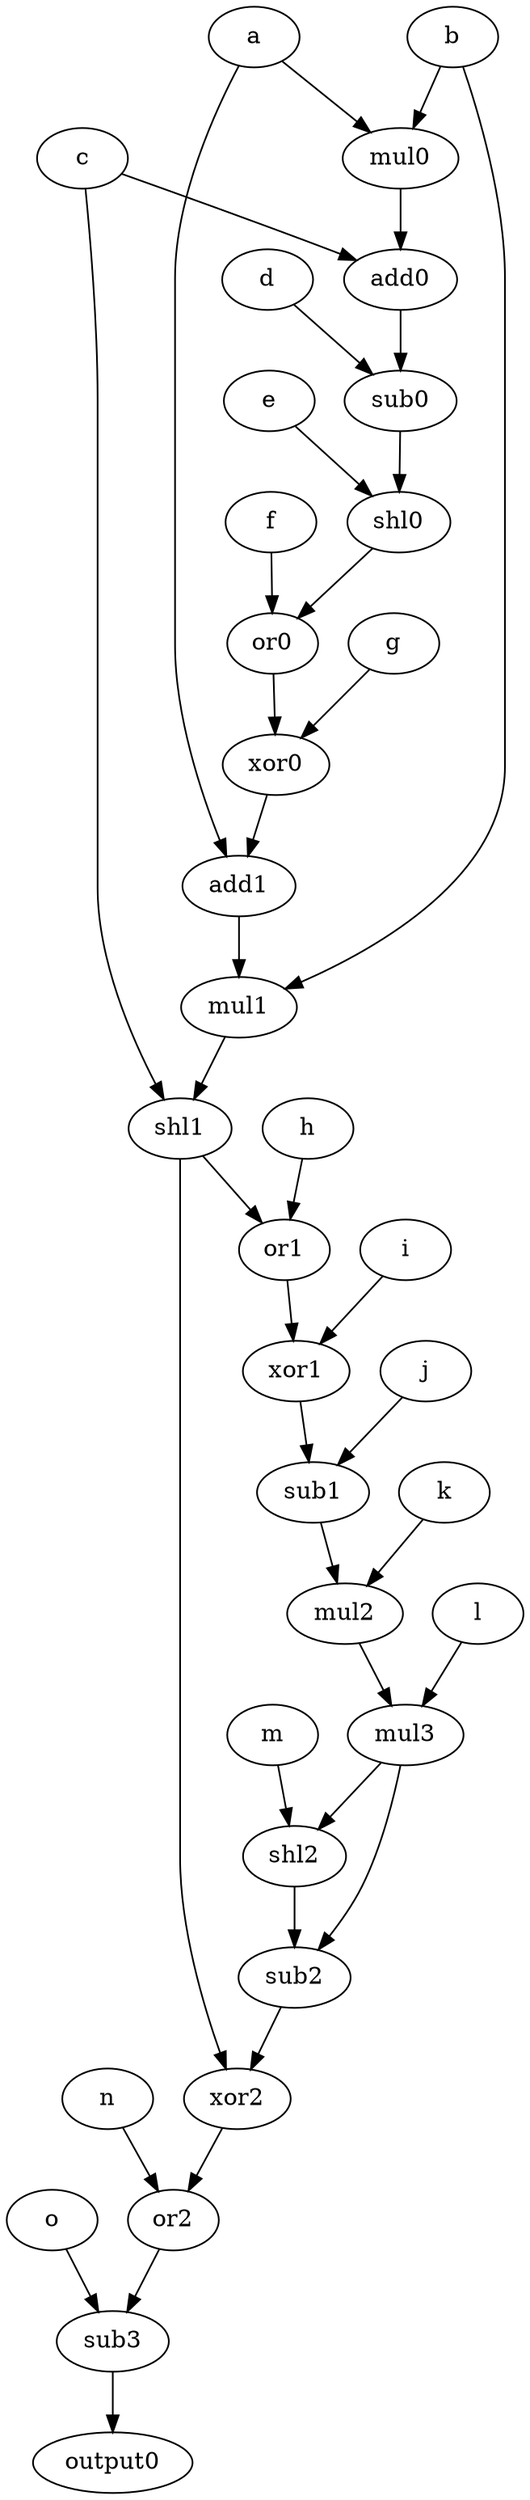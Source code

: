digraph test_operation_extreme_block {

a[opcode=load];
b[opcode=load];
c[opcode=load];
d[opcode=load];
e[opcode=load];
f[opcode=load];
g[opcode=load];
h[opcode=load];
i[opcode=load];
j[opcode=load];
k[opcode=load];
l[opcode=load];
m[opcode=load];
n[opcode=load];
o[opcode=load];
output0[opcode=store];

add0[opcode=add];
add1[opcode=add];
mul0[opcode=mul];
mul1[opcode=mul];
mul2[opcode=mul];
mul3[opcode=mul];
shl0[opcode=shl];
shl1[opcode=shl];
shl2[opcode=shl];
sub0[opcode=sub];
sub1[opcode=sub];
sub2[opcode=sub];
sub3[opcode=sub];
or0[opcode=or];
or1[opcode=or];
or2[opcode=or];
xor0[opcode=xor];
xor1[opcode=xor];
xor2[opcode=xor];


a->mul0[operand=0];
b->mul0[operand=1];

mul0->add0[operand=0];
c->add0[operand=1];

add0->sub0[operand=0];
d->sub0[operand=1];

sub0->shl0[operand=0];
e->shl0[operand=1];

shl0->or0[operand=0];
f->or0[operand=1];

or0->xor0[operand=0];
g->xor0[operand=1];

xor0->add1[operand=0];
a->add1[operand=1];

add1->mul1[operand=0];
b->mul1[operand=1];

mul1->shl1[operand=0];
c->shl1[operand=1];

shl1->or1[operand=0];
h->or1[operand=1];

or1->xor1[operand=0];
i->xor1[operand=1];

xor1->sub1[operand=0];
j->sub1[operand=1];

sub1->mul2[operand=0];
k->mul2[operand=1];

mul2->mul3[operand=0];
l->mul3[operand=1];

mul3->shl2[operand=0];
m->shl2[operand=1];


shl2->sub2[operand=0];
mul3->sub2[operand=1];

sub2->xor2[operand=0];
shl1->xor2[operand=1];

xor2->or2[operand=0];
n->or2[operand=1];

or2->sub3[operand=0];
o->sub3[operand=1];

sub3->output0[operand=0];



}
